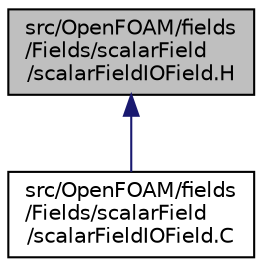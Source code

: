 digraph "src/OpenFOAM/fields/Fields/scalarField/scalarFieldIOField.H"
{
  bgcolor="transparent";
  edge [fontname="Helvetica",fontsize="10",labelfontname="Helvetica",labelfontsize="10"];
  node [fontname="Helvetica",fontsize="10",shape=record];
  Node105 [label="src/OpenFOAM/fields\l/Fields/scalarField\l/scalarFieldIOField.H",height=0.2,width=0.4,color="black", fillcolor="grey75", style="filled", fontcolor="black"];
  Node105 -> Node106 [dir="back",color="midnightblue",fontsize="10",style="solid",fontname="Helvetica"];
  Node106 [label="src/OpenFOAM/fields\l/Fields/scalarField\l/scalarFieldIOField.C",height=0.2,width=0.4,color="black",URL="$a10373.html",tooltip="scalarField with IO. "];
}
